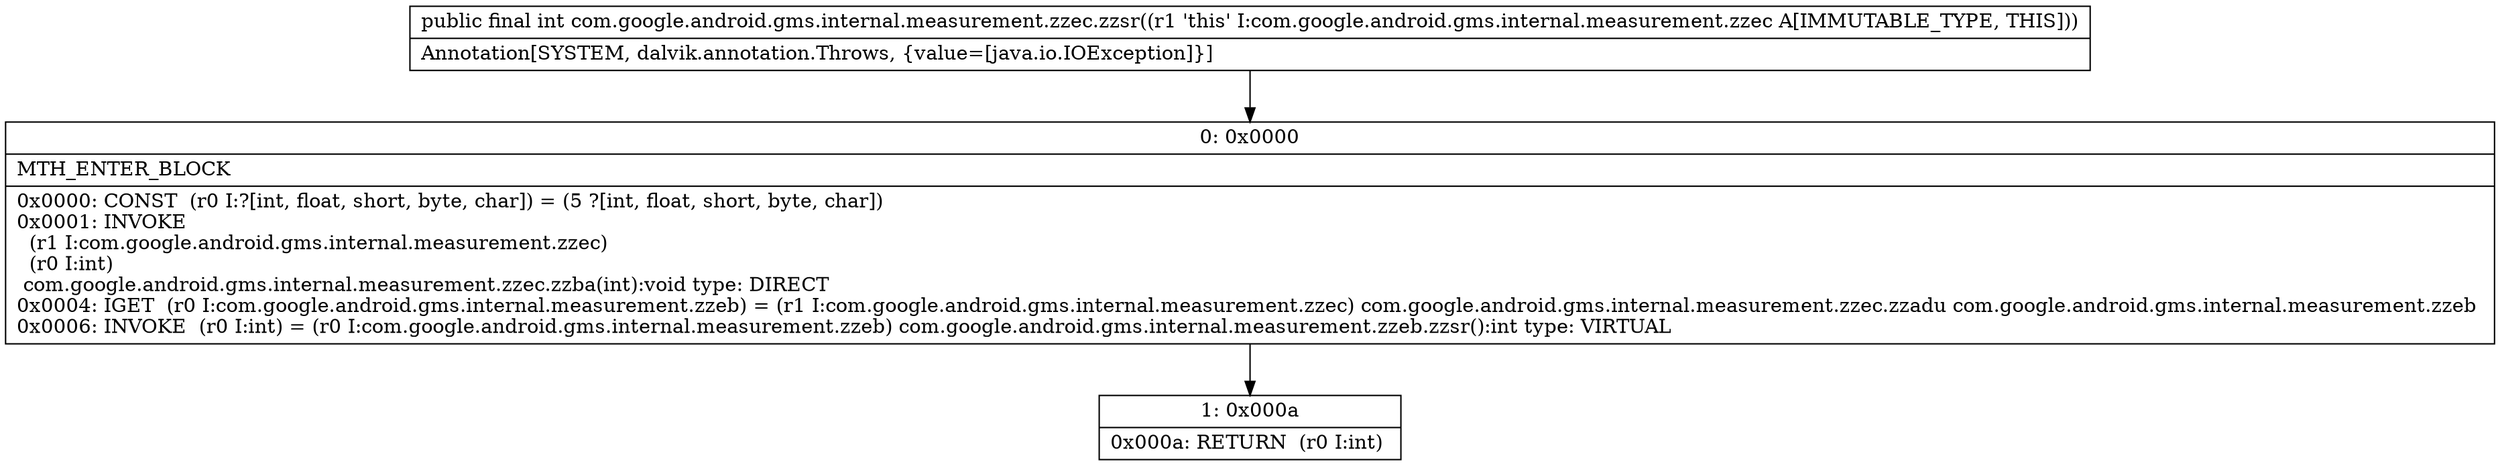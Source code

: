 digraph "CFG forcom.google.android.gms.internal.measurement.zzec.zzsr()I" {
Node_0 [shape=record,label="{0\:\ 0x0000|MTH_ENTER_BLOCK\l|0x0000: CONST  (r0 I:?[int, float, short, byte, char]) = (5 ?[int, float, short, byte, char]) \l0x0001: INVOKE  \l  (r1 I:com.google.android.gms.internal.measurement.zzec)\l  (r0 I:int)\l com.google.android.gms.internal.measurement.zzec.zzba(int):void type: DIRECT \l0x0004: IGET  (r0 I:com.google.android.gms.internal.measurement.zzeb) = (r1 I:com.google.android.gms.internal.measurement.zzec) com.google.android.gms.internal.measurement.zzec.zzadu com.google.android.gms.internal.measurement.zzeb \l0x0006: INVOKE  (r0 I:int) = (r0 I:com.google.android.gms.internal.measurement.zzeb) com.google.android.gms.internal.measurement.zzeb.zzsr():int type: VIRTUAL \l}"];
Node_1 [shape=record,label="{1\:\ 0x000a|0x000a: RETURN  (r0 I:int) \l}"];
MethodNode[shape=record,label="{public final int com.google.android.gms.internal.measurement.zzec.zzsr((r1 'this' I:com.google.android.gms.internal.measurement.zzec A[IMMUTABLE_TYPE, THIS]))  | Annotation[SYSTEM, dalvik.annotation.Throws, \{value=[java.io.IOException]\}]\l}"];
MethodNode -> Node_0;
Node_0 -> Node_1;
}

